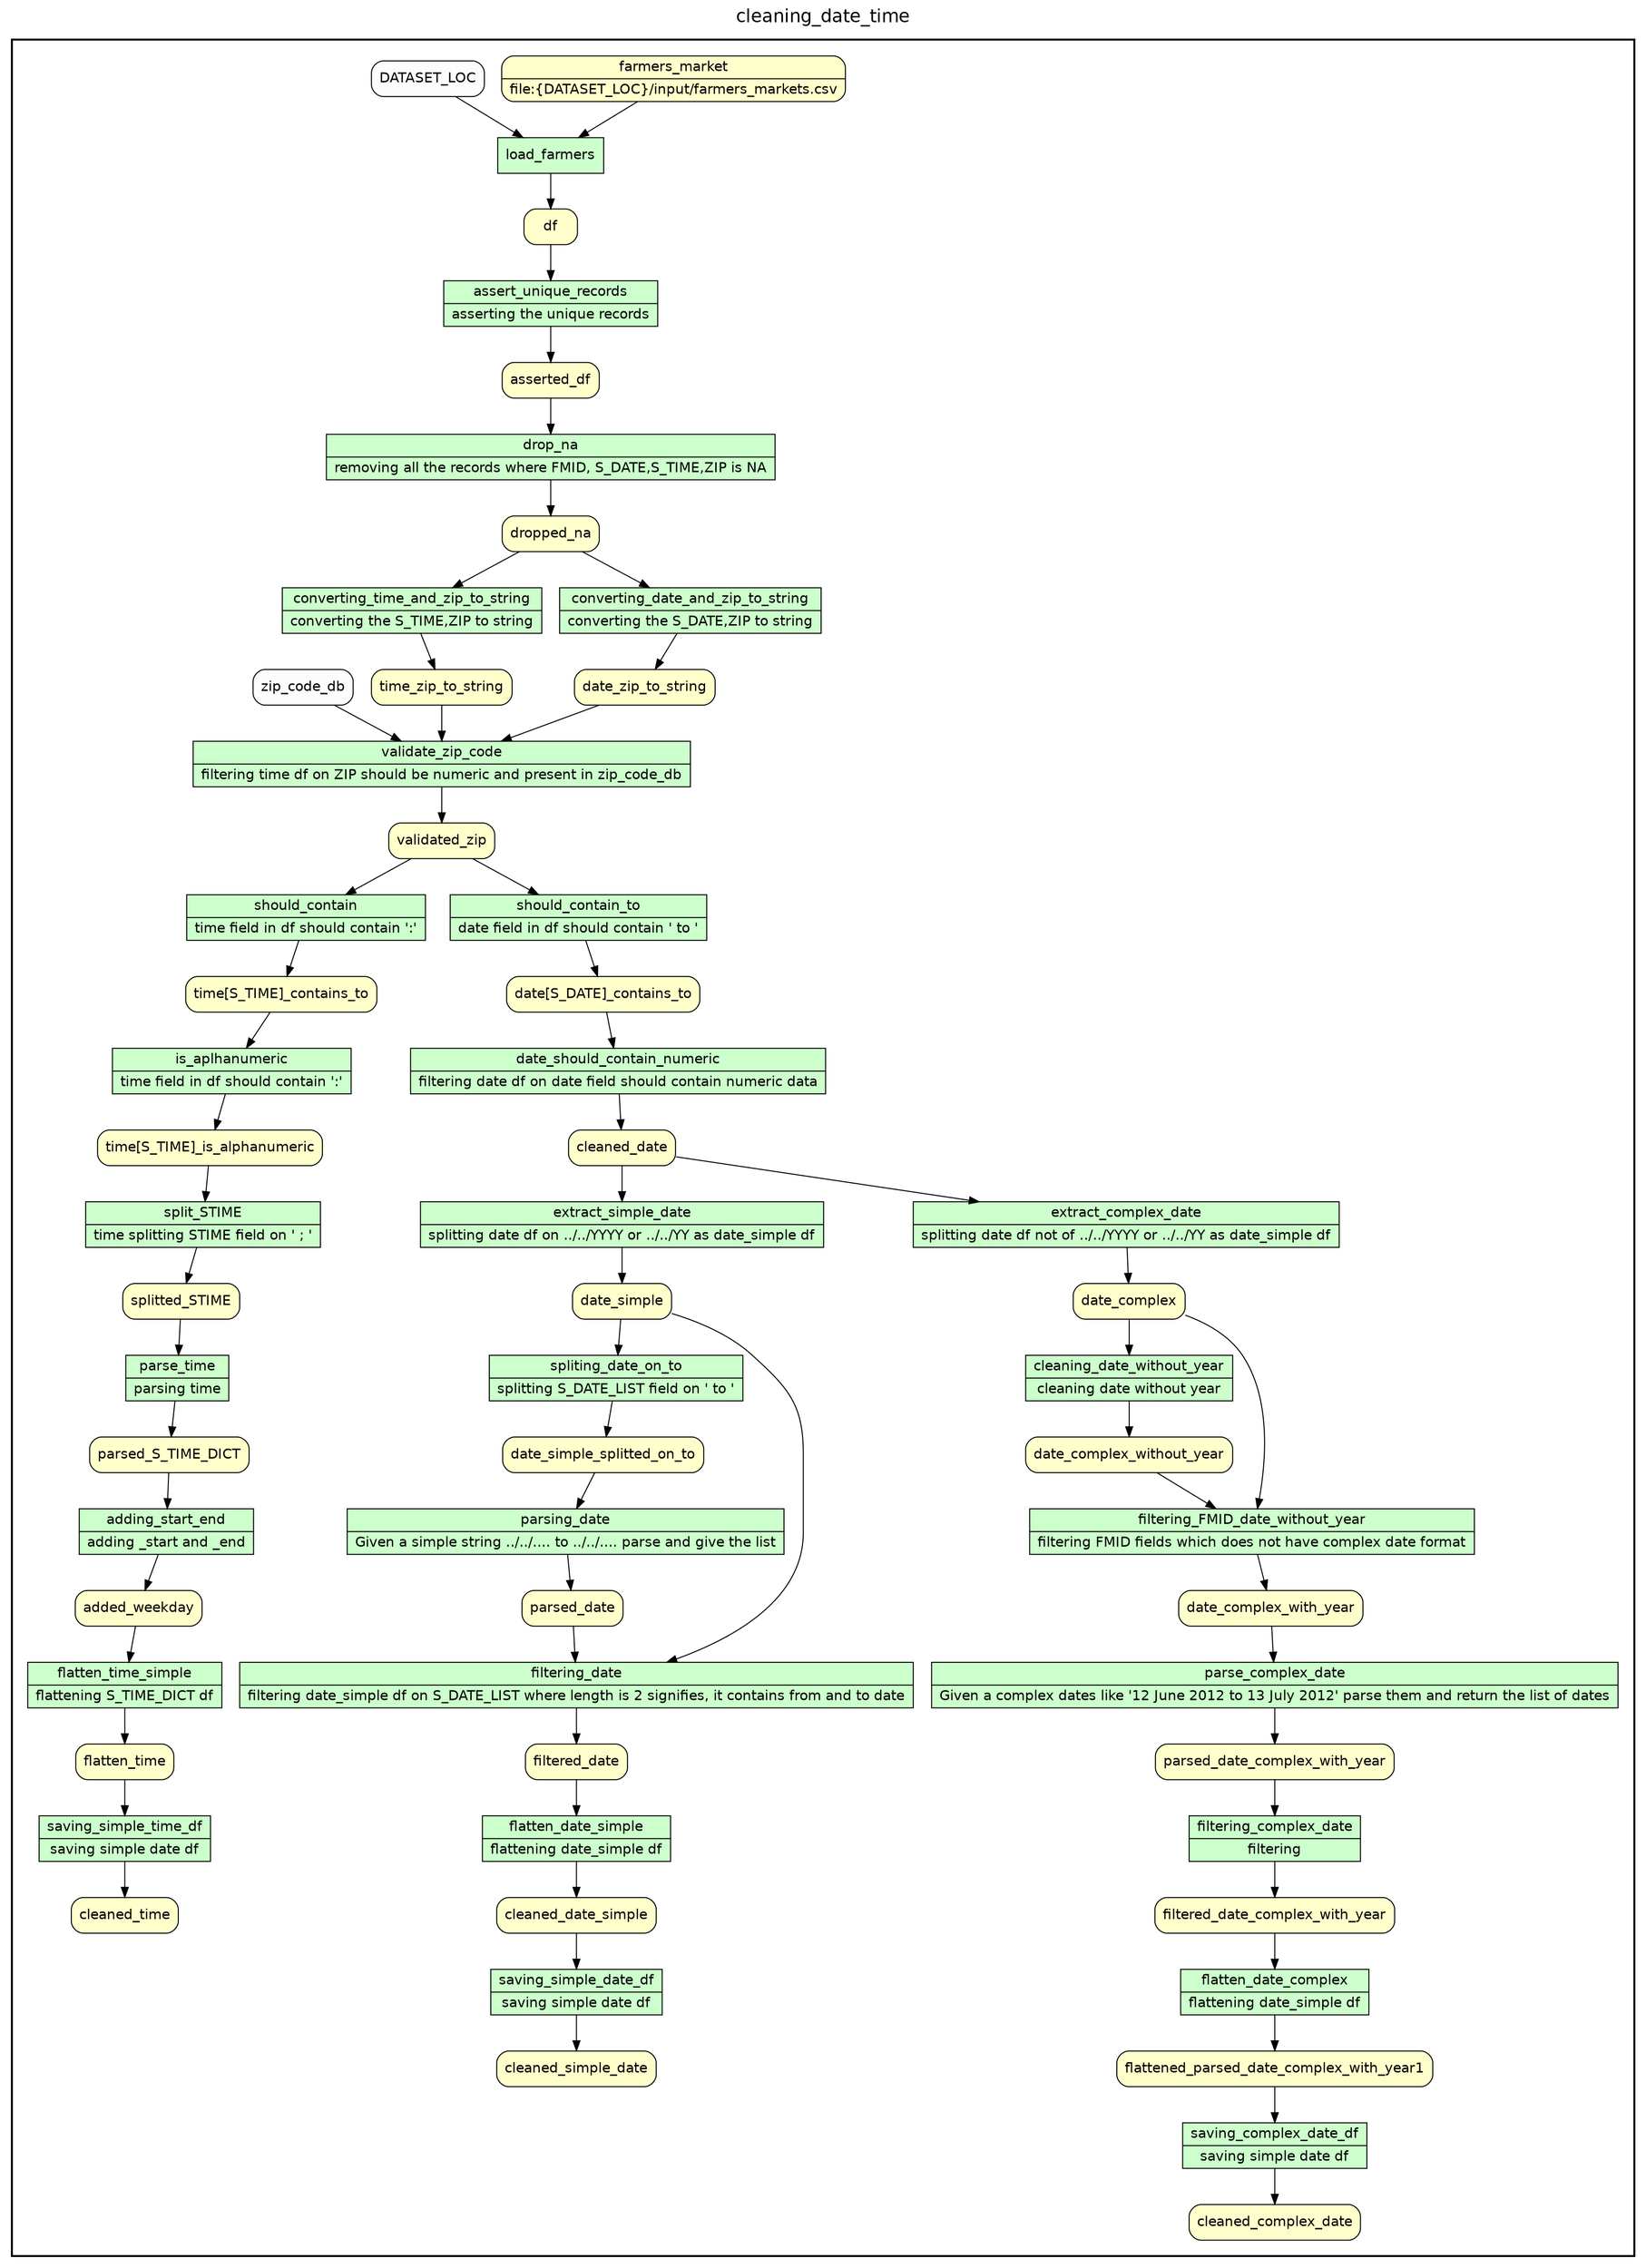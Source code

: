 
/* Start of top-level graph */
digraph Workflow {
rankdir=TB

/* Title for graph */
fontname=Helvetica; fontsize=18; labelloc=t
label=cleaning_date_time

/* Start of double cluster for drawing box around nodes in workflow */
subgraph cluster_workflow_box_outer { label=""; color=black; penwidth=2
subgraph cluster_workflow_box_inner { label=""; penwidth=0

/* Style for nodes representing atomic programs in workflow */
node[shape=box style=filled fillcolor="#CCFFCC" peripheries=1 fontname=Helvetica]

/* Nodes representing atomic programs in workflow */
load_farmers
assert_unique_records [shape=record rankdir=LR label="{<f0> assert_unique_records |<f1> asserting the unique records}"];
drop_na [shape=record rankdir=LR label="{<f0> drop_na |<f1> removing all the records where FMID, S_DATE,S_TIME,ZIP is NA}"];
converting_time_and_zip_to_string [shape=record rankdir=LR label="{<f0> converting_time_and_zip_to_string |<f1> converting the S_TIME,ZIP to string}"];
converting_date_and_zip_to_string [shape=record rankdir=LR label="{<f0> converting_date_and_zip_to_string |<f1> converting the S_DATE,ZIP to string}"];
validate_zip_code [shape=record rankdir=LR label="{<f0> validate_zip_code |<f1> filtering time df on ZIP should be numeric and present in zip_code_db}"];
should_contain [shape=record rankdir=LR label="{<f0> should_contain |<f1> time field in df should contain '\:'}"];
is_aplhanumeric [shape=record rankdir=LR label="{<f0> is_aplhanumeric |<f1> time field in df should contain '\:'}"];
split_STIME [shape=record rankdir=LR label="{<f0> split_STIME |<f1> time splitting STIME field on ' ; '}"];
parse_time [shape=record rankdir=LR label="{<f0> parse_time |<f1> parsing time}"];
adding_start_end [shape=record rankdir=LR label="{<f0> adding_start_end |<f1> adding _start and _end}"];
flatten_time_simple [shape=record rankdir=LR label="{<f0> flatten_time_simple |<f1> flattening S_TIME_DICT df}"];
saving_simple_time_df [shape=record rankdir=LR label="{<f0> saving_simple_time_df |<f1> saving simple date df}"];
should_contain_to [shape=record rankdir=LR label="{<f0> should_contain_to |<f1> date field in df should contain ' to '}"];
date_should_contain_numeric [shape=record rankdir=LR label="{<f0> date_should_contain_numeric |<f1> filtering date df on date field should contain numeric data}"];
extract_simple_date [shape=record rankdir=LR label="{<f0> extract_simple_date |<f1> splitting date df on ../../YYYY or ../../YY as date_simple df}"];
extract_complex_date [shape=record rankdir=LR label="{<f0> extract_complex_date |<f1> splitting date df not of ../../YYYY or ../../YY as date_simple df}"];
spliting_date_on_to [shape=record rankdir=LR label="{<f0> spliting_date_on_to |<f1> splitting S_DATE_LIST field on ' to '}"];
parsing_date [shape=record rankdir=LR label="{<f0> parsing_date |<f1> Given a simple string ../../.... to ../../.... parse and give the list}"];
filtering_date [shape=record rankdir=LR label="{<f0> filtering_date |<f1> filtering date_simple df on S_DATE_LIST where length is 2 signifies, it contains from and to date}"];
flatten_date_simple [shape=record rankdir=LR label="{<f0> flatten_date_simple |<f1> flattening date_simple df}"];
saving_simple_date_df [shape=record rankdir=LR label="{<f0> saving_simple_date_df |<f1> saving simple date df}"];
cleaning_date_without_year [shape=record rankdir=LR label="{<f0> cleaning_date_without_year |<f1> cleaning date without year}"];
filtering_FMID_date_without_year [shape=record rankdir=LR label="{<f0> filtering_FMID_date_without_year |<f1> filtering FMID fields which does not have complex date format}"];
parse_complex_date [shape=record rankdir=LR label="{<f0> parse_complex_date |<f1> Given a complex dates like '12 June 2012 to 13 July 2012' parse them and return the list of dates}"];
filtering_complex_date [shape=record rankdir=LR label="{<f0> filtering_complex_date |<f1> filtering}"];
flatten_date_complex [shape=record rankdir=LR label="{<f0> flatten_date_complex |<f1> flattening date_simple df}"];
saving_complex_date_df [shape=record rankdir=LR label="{<f0> saving_complex_date_df |<f1> saving simple date df}"];

/* Style for nodes representing non-parameter data channels in workflow */
node[shape=box style="rounded,filled" fillcolor="#FFFFCC" peripheries=1 fontname=Helvetica]

/* Nodes for non-parameter data channels in workflow */
cleaned_simple_date
cleaned_complex_date
cleaned_time
farmers_market [shape=record rankdir=LR label="{<f0> farmers_market |<f1> file\:\{DATASET_LOC\}/input/farmers_markets.csv}"];
df
asserted_df
dropped_na
time_zip_to_string
date_zip_to_string
validated_zip
"time[S_TIME]_contains_to"
"time[S_TIME]_is_alphanumeric"
splitted_STIME
parsed_S_TIME_DICT
added_weekday
flatten_time
"date[S_DATE]_contains_to"
cleaned_date
date_simple
date_simple_splitted_on_to
parsed_date
filtered_date
cleaned_date_simple
date_complex
date_complex_without_year
date_complex_with_year
parsed_date_complex_with_year
filtered_date_complex_with_year
flattened_parsed_date_complex_with_year1

/* Style for nodes representing parameter channels in workflow */
node[shape=box style="rounded,filled" fillcolor="#FCFCFC" peripheries=1 fontname=Helvetica]

/* Nodes representing parameter channels in workflow */
DATASET_LOC
zip_code_db

/* Edges representing connections between programs and channels */
load_farmers -> df
DATASET_LOC -> load_farmers
farmers_market -> load_farmers
assert_unique_records -> asserted_df
df -> assert_unique_records
drop_na -> dropped_na
asserted_df -> drop_na
converting_time_and_zip_to_string -> time_zip_to_string
dropped_na -> converting_time_and_zip_to_string
converting_date_and_zip_to_string -> date_zip_to_string
dropped_na -> converting_date_and_zip_to_string
validate_zip_code -> validated_zip
time_zip_to_string -> validate_zip_code
zip_code_db -> validate_zip_code
date_zip_to_string -> validate_zip_code
should_contain -> "time[S_TIME]_contains_to"
validated_zip -> should_contain
is_aplhanumeric -> "time[S_TIME]_is_alphanumeric"
"time[S_TIME]_contains_to" -> is_aplhanumeric
split_STIME -> splitted_STIME
"time[S_TIME]_is_alphanumeric" -> split_STIME
parse_time -> parsed_S_TIME_DICT
splitted_STIME -> parse_time
adding_start_end -> added_weekday
parsed_S_TIME_DICT -> adding_start_end
flatten_time_simple -> flatten_time
added_weekday -> flatten_time_simple
saving_simple_time_df -> cleaned_time
flatten_time -> saving_simple_time_df
should_contain_to -> "date[S_DATE]_contains_to"
validated_zip -> should_contain_to
date_should_contain_numeric -> cleaned_date
"date[S_DATE]_contains_to" -> date_should_contain_numeric
extract_simple_date -> date_simple
cleaned_date -> extract_simple_date
extract_complex_date -> date_complex
cleaned_date -> extract_complex_date
spliting_date_on_to -> date_simple_splitted_on_to
date_simple -> spliting_date_on_to
parsing_date -> parsed_date
date_simple_splitted_on_to -> parsing_date
filtering_date -> filtered_date
parsed_date -> filtering_date
date_simple -> filtering_date
flatten_date_simple -> cleaned_date_simple
filtered_date -> flatten_date_simple
saving_simple_date_df -> cleaned_simple_date
cleaned_date_simple -> saving_simple_date_df
cleaning_date_without_year -> date_complex_without_year
date_complex -> cleaning_date_without_year
filtering_FMID_date_without_year -> date_complex_with_year
date_complex -> filtering_FMID_date_without_year
date_complex_without_year -> filtering_FMID_date_without_year
parse_complex_date -> parsed_date_complex_with_year
date_complex_with_year -> parse_complex_date
filtering_complex_date -> filtered_date_complex_with_year
parsed_date_complex_with_year -> filtering_complex_date
flatten_date_complex -> flattened_parsed_date_complex_with_year1
filtered_date_complex_with_year -> flatten_date_complex
saving_complex_date_df -> cleaned_complex_date
flattened_parsed_date_complex_with_year1 -> saving_complex_date_df

/* End of double cluster for drawing box around nodes in workflow */
}}

/* End of top-level graph */
}
